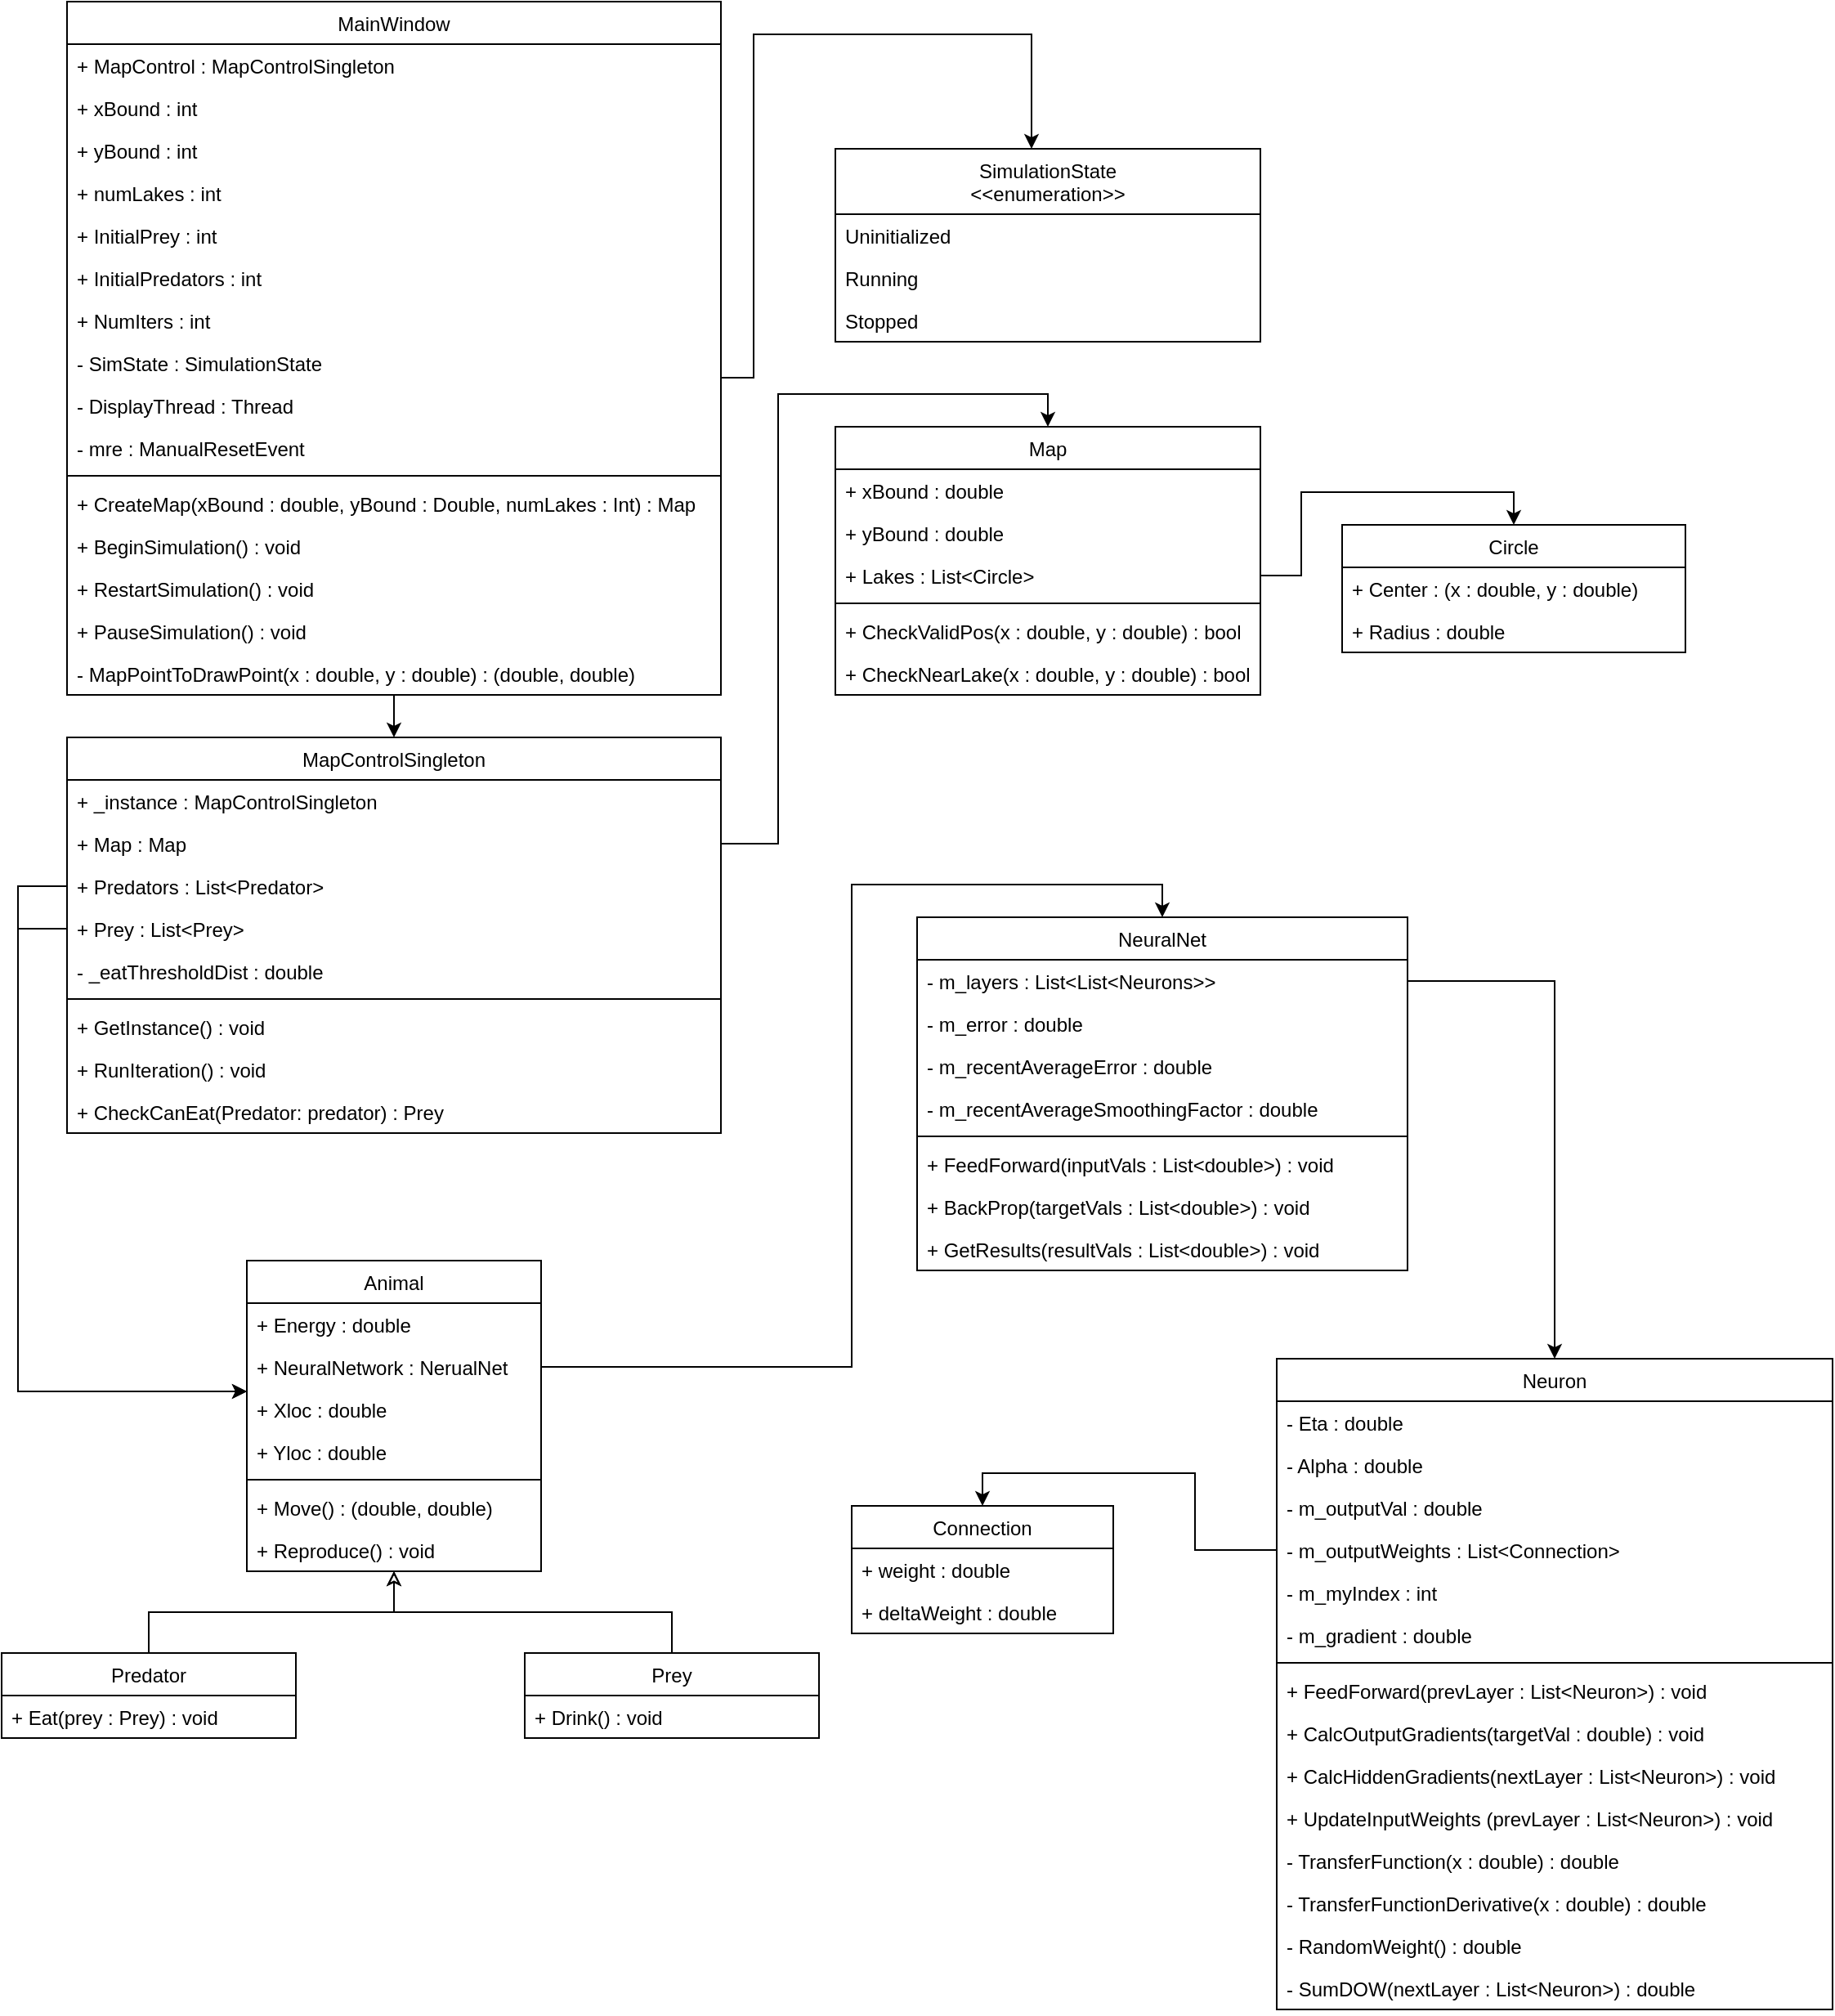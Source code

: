 <mxfile version="21.1.2" type="device">
  <diagram id="C5RBs43oDa-KdzZeNtuy" name="Page-1">
    <mxGraphModel dx="1514" dy="1464" grid="1" gridSize="10" guides="1" tooltips="1" connect="1" arrows="1" fold="1" page="0" pageScale="1" pageWidth="827" pageHeight="1169" math="0" shadow="0">
      <root>
        <mxCell id="WIyWlLk6GJQsqaUBKTNV-0" />
        <mxCell id="WIyWlLk6GJQsqaUBKTNV-1" parent="WIyWlLk6GJQsqaUBKTNV-0" />
        <mxCell id="zkfFHV4jXpPFQw0GAbJ--0" value="NeuralNet" style="swimlane;fontStyle=0;align=center;verticalAlign=top;childLayout=stackLayout;horizontal=1;startSize=26;horizontalStack=0;resizeParent=1;resizeLast=0;collapsible=1;marginBottom=0;rounded=0;shadow=0;strokeWidth=1;" parent="WIyWlLk6GJQsqaUBKTNV-1" vertex="1">
          <mxGeometry x="230" y="-150" width="300" height="216" as="geometry">
            <mxRectangle x="230" y="140" width="160" height="26" as="alternateBounds" />
          </mxGeometry>
        </mxCell>
        <mxCell id="zkfFHV4jXpPFQw0GAbJ--1" value="- m_layers : List&lt;List&lt;Neurons&gt;&gt;" style="text;align=left;verticalAlign=top;spacingLeft=4;spacingRight=4;overflow=hidden;rotatable=0;points=[[0,0.5],[1,0.5]];portConstraint=eastwest;" parent="zkfFHV4jXpPFQw0GAbJ--0" vertex="1">
          <mxGeometry y="26" width="300" height="26" as="geometry" />
        </mxCell>
        <mxCell id="zkfFHV4jXpPFQw0GAbJ--2" value="- m_error : double" style="text;align=left;verticalAlign=top;spacingLeft=4;spacingRight=4;overflow=hidden;rotatable=0;points=[[0,0.5],[1,0.5]];portConstraint=eastwest;rounded=0;shadow=0;html=0;" parent="zkfFHV4jXpPFQw0GAbJ--0" vertex="1">
          <mxGeometry y="52" width="300" height="26" as="geometry" />
        </mxCell>
        <mxCell id="zkfFHV4jXpPFQw0GAbJ--3" value="- m_recentAverageError : double" style="text;align=left;verticalAlign=top;spacingLeft=4;spacingRight=4;overflow=hidden;rotatable=0;points=[[0,0.5],[1,0.5]];portConstraint=eastwest;rounded=0;shadow=0;html=0;" parent="zkfFHV4jXpPFQw0GAbJ--0" vertex="1">
          <mxGeometry y="78" width="300" height="26" as="geometry" />
        </mxCell>
        <mxCell id="nO7ZJ4x5iDr7NH1Br83X-15" value="- m_recentAverageSmoothingFactor : double" style="text;align=left;verticalAlign=top;spacingLeft=4;spacingRight=4;overflow=hidden;rotatable=0;points=[[0,0.5],[1,0.5]];portConstraint=eastwest;rounded=0;shadow=0;html=0;" parent="zkfFHV4jXpPFQw0GAbJ--0" vertex="1">
          <mxGeometry y="104" width="300" height="26" as="geometry" />
        </mxCell>
        <mxCell id="zkfFHV4jXpPFQw0GAbJ--4" value="" style="line;html=1;strokeWidth=1;align=left;verticalAlign=middle;spacingTop=-1;spacingLeft=3;spacingRight=3;rotatable=0;labelPosition=right;points=[];portConstraint=eastwest;" parent="zkfFHV4jXpPFQw0GAbJ--0" vertex="1">
          <mxGeometry y="130" width="300" height="8" as="geometry" />
        </mxCell>
        <mxCell id="zkfFHV4jXpPFQw0GAbJ--5" value="+ FeedForward(inputVals : List&lt;double&gt;) : void" style="text;align=left;verticalAlign=top;spacingLeft=4;spacingRight=4;overflow=hidden;rotatable=0;points=[[0,0.5],[1,0.5]];portConstraint=eastwest;" parent="zkfFHV4jXpPFQw0GAbJ--0" vertex="1">
          <mxGeometry y="138" width="300" height="26" as="geometry" />
        </mxCell>
        <mxCell id="nO7ZJ4x5iDr7NH1Br83X-19" value="+ BackProp(targetVals : List&lt;double&gt;) : void" style="text;align=left;verticalAlign=top;spacingLeft=4;spacingRight=4;overflow=hidden;rotatable=0;points=[[0,0.5],[1,0.5]];portConstraint=eastwest;" parent="zkfFHV4jXpPFQw0GAbJ--0" vertex="1">
          <mxGeometry y="164" width="300" height="26" as="geometry" />
        </mxCell>
        <mxCell id="nO7ZJ4x5iDr7NH1Br83X-18" value="+ GetResults(resultVals : List&lt;double&gt;) : void" style="text;align=left;verticalAlign=top;spacingLeft=4;spacingRight=4;overflow=hidden;rotatable=0;points=[[0,0.5],[1,0.5]];portConstraint=eastwest;" parent="zkfFHV4jXpPFQw0GAbJ--0" vertex="1">
          <mxGeometry y="190" width="300" height="26" as="geometry" />
        </mxCell>
        <mxCell id="zkfFHV4jXpPFQw0GAbJ--17" value="Neuron" style="swimlane;fontStyle=0;align=center;verticalAlign=top;childLayout=stackLayout;horizontal=1;startSize=26;horizontalStack=0;resizeParent=1;resizeLast=0;collapsible=1;marginBottom=0;rounded=0;shadow=0;strokeWidth=1;" parent="WIyWlLk6GJQsqaUBKTNV-1" vertex="1">
          <mxGeometry x="450" y="120" width="340" height="398" as="geometry">
            <mxRectangle x="550" y="140" width="160" height="26" as="alternateBounds" />
          </mxGeometry>
        </mxCell>
        <mxCell id="zkfFHV4jXpPFQw0GAbJ--18" value="- Eta : double" style="text;align=left;verticalAlign=top;spacingLeft=4;spacingRight=4;overflow=hidden;rotatable=0;points=[[0,0.5],[1,0.5]];portConstraint=eastwest;" parent="zkfFHV4jXpPFQw0GAbJ--17" vertex="1">
          <mxGeometry y="26" width="340" height="26" as="geometry" />
        </mxCell>
        <mxCell id="zkfFHV4jXpPFQw0GAbJ--19" value="- Alpha : double" style="text;align=left;verticalAlign=top;spacingLeft=4;spacingRight=4;overflow=hidden;rotatable=0;points=[[0,0.5],[1,0.5]];portConstraint=eastwest;rounded=0;shadow=0;html=0;" parent="zkfFHV4jXpPFQw0GAbJ--17" vertex="1">
          <mxGeometry y="52" width="340" height="26" as="geometry" />
        </mxCell>
        <mxCell id="zkfFHV4jXpPFQw0GAbJ--20" value="- m_outputVal : double" style="text;align=left;verticalAlign=top;spacingLeft=4;spacingRight=4;overflow=hidden;rotatable=0;points=[[0,0.5],[1,0.5]];portConstraint=eastwest;rounded=0;shadow=0;html=0;" parent="zkfFHV4jXpPFQw0GAbJ--17" vertex="1">
          <mxGeometry y="78" width="340" height="26" as="geometry" />
        </mxCell>
        <mxCell id="zkfFHV4jXpPFQw0GAbJ--21" value="- m_outputWeights : List&lt;Connection&gt;" style="text;align=left;verticalAlign=top;spacingLeft=4;spacingRight=4;overflow=hidden;rotatable=0;points=[[0,0.5],[1,0.5]];portConstraint=eastwest;rounded=0;shadow=0;html=0;" parent="zkfFHV4jXpPFQw0GAbJ--17" vertex="1">
          <mxGeometry y="104" width="340" height="26" as="geometry" />
        </mxCell>
        <mxCell id="zkfFHV4jXpPFQw0GAbJ--22" value="- m_myIndex : int" style="text;align=left;verticalAlign=top;spacingLeft=4;spacingRight=4;overflow=hidden;rotatable=0;points=[[0,0.5],[1,0.5]];portConstraint=eastwest;rounded=0;shadow=0;html=0;" parent="zkfFHV4jXpPFQw0GAbJ--17" vertex="1">
          <mxGeometry y="130" width="340" height="26" as="geometry" />
        </mxCell>
        <mxCell id="nO7ZJ4x5iDr7NH1Br83X-7" value="- m_gradient : double" style="text;align=left;verticalAlign=top;spacingLeft=4;spacingRight=4;overflow=hidden;rotatable=0;points=[[0,0.5],[1,0.5]];portConstraint=eastwest;rounded=0;shadow=0;html=0;" parent="zkfFHV4jXpPFQw0GAbJ--17" vertex="1">
          <mxGeometry y="156" width="340" height="26" as="geometry" />
        </mxCell>
        <mxCell id="zkfFHV4jXpPFQw0GAbJ--23" value="" style="line;html=1;strokeWidth=1;align=left;verticalAlign=middle;spacingTop=-1;spacingLeft=3;spacingRight=3;rotatable=0;labelPosition=right;points=[];portConstraint=eastwest;" parent="zkfFHV4jXpPFQw0GAbJ--17" vertex="1">
          <mxGeometry y="182" width="340" height="8" as="geometry" />
        </mxCell>
        <mxCell id="zkfFHV4jXpPFQw0GAbJ--24" value="+ FeedForward(prevLayer : List&lt;Neuron&gt;) : void" style="text;align=left;verticalAlign=top;spacingLeft=4;spacingRight=4;overflow=hidden;rotatable=0;points=[[0,0.5],[1,0.5]];portConstraint=eastwest;" parent="zkfFHV4jXpPFQw0GAbJ--17" vertex="1">
          <mxGeometry y="190" width="340" height="26" as="geometry" />
        </mxCell>
        <mxCell id="zkfFHV4jXpPFQw0GAbJ--25" value="+ CalcOutputGradients(targetVal : double) : void" style="text;align=left;verticalAlign=top;spacingLeft=4;spacingRight=4;overflow=hidden;rotatable=0;points=[[0,0.5],[1,0.5]];portConstraint=eastwest;" parent="zkfFHV4jXpPFQw0GAbJ--17" vertex="1">
          <mxGeometry y="216" width="340" height="26" as="geometry" />
        </mxCell>
        <mxCell id="nO7ZJ4x5iDr7NH1Br83X-11" value="+ CalcHiddenGradients(nextLayer : List&lt;Neuron&gt;) : void" style="text;align=left;verticalAlign=top;spacingLeft=4;spacingRight=4;overflow=hidden;rotatable=0;points=[[0,0.5],[1,0.5]];portConstraint=eastwest;" parent="zkfFHV4jXpPFQw0GAbJ--17" vertex="1">
          <mxGeometry y="242" width="340" height="26" as="geometry" />
        </mxCell>
        <mxCell id="nO7ZJ4x5iDr7NH1Br83X-10" value="+ UpdateInputWeights (prevLayer : List&lt;Neuron&gt;) : void" style="text;align=left;verticalAlign=top;spacingLeft=4;spacingRight=4;overflow=hidden;rotatable=0;points=[[0,0.5],[1,0.5]];portConstraint=eastwest;" parent="zkfFHV4jXpPFQw0GAbJ--17" vertex="1">
          <mxGeometry y="268" width="340" height="26" as="geometry" />
        </mxCell>
        <mxCell id="nO7ZJ4x5iDr7NH1Br83X-9" value="- TransferFunction(x : double) : double" style="text;align=left;verticalAlign=top;spacingLeft=4;spacingRight=4;overflow=hidden;rotatable=0;points=[[0,0.5],[1,0.5]];portConstraint=eastwest;" parent="zkfFHV4jXpPFQw0GAbJ--17" vertex="1">
          <mxGeometry y="294" width="340" height="26" as="geometry" />
        </mxCell>
        <mxCell id="nO7ZJ4x5iDr7NH1Br83X-8" value="- TransferFunctionDerivative(x : double) : double" style="text;align=left;verticalAlign=top;spacingLeft=4;spacingRight=4;overflow=hidden;rotatable=0;points=[[0,0.5],[1,0.5]];portConstraint=eastwest;" parent="zkfFHV4jXpPFQw0GAbJ--17" vertex="1">
          <mxGeometry y="320" width="340" height="26" as="geometry" />
        </mxCell>
        <mxCell id="nO7ZJ4x5iDr7NH1Br83X-13" value="- RandomWeight() : double" style="text;align=left;verticalAlign=top;spacingLeft=4;spacingRight=4;overflow=hidden;rotatable=0;points=[[0,0.5],[1,0.5]];portConstraint=eastwest;" parent="zkfFHV4jXpPFQw0GAbJ--17" vertex="1">
          <mxGeometry y="346" width="340" height="26" as="geometry" />
        </mxCell>
        <mxCell id="nO7ZJ4x5iDr7NH1Br83X-12" value="- SumDOW(nextLayer : List&lt;Neuron&gt;) : double" style="text;align=left;verticalAlign=top;spacingLeft=4;spacingRight=4;overflow=hidden;rotatable=0;points=[[0,0.5],[1,0.5]];portConstraint=eastwest;" parent="zkfFHV4jXpPFQw0GAbJ--17" vertex="1">
          <mxGeometry y="372" width="340" height="26" as="geometry" />
        </mxCell>
        <mxCell id="nO7ZJ4x5iDr7NH1Br83X-0" value="Connection" style="swimlane;fontStyle=0;align=center;verticalAlign=top;childLayout=stackLayout;horizontal=1;startSize=26;horizontalStack=0;resizeParent=1;resizeLast=0;collapsible=1;marginBottom=0;rounded=0;shadow=0;strokeWidth=1;" parent="WIyWlLk6GJQsqaUBKTNV-1" vertex="1">
          <mxGeometry x="190" y="210" width="160" height="78" as="geometry">
            <mxRectangle x="230" y="140" width="160" height="26" as="alternateBounds" />
          </mxGeometry>
        </mxCell>
        <mxCell id="nO7ZJ4x5iDr7NH1Br83X-1" value="+ weight : double" style="text;align=left;verticalAlign=top;spacingLeft=4;spacingRight=4;overflow=hidden;rotatable=0;points=[[0,0.5],[1,0.5]];portConstraint=eastwest;" parent="nO7ZJ4x5iDr7NH1Br83X-0" vertex="1">
          <mxGeometry y="26" width="160" height="26" as="geometry" />
        </mxCell>
        <mxCell id="nO7ZJ4x5iDr7NH1Br83X-2" value="+ deltaWeight : double" style="text;align=left;verticalAlign=top;spacingLeft=4;spacingRight=4;overflow=hidden;rotatable=0;points=[[0,0.5],[1,0.5]];portConstraint=eastwest;rounded=0;shadow=0;html=0;" parent="nO7ZJ4x5iDr7NH1Br83X-0" vertex="1">
          <mxGeometry y="52" width="160" height="26" as="geometry" />
        </mxCell>
        <mxCell id="nO7ZJ4x5iDr7NH1Br83X-6" style="edgeStyle=orthogonalEdgeStyle;rounded=0;orthogonalLoop=1;jettySize=auto;html=1;entryX=0.5;entryY=0;entryDx=0;entryDy=0;" parent="WIyWlLk6GJQsqaUBKTNV-1" source="zkfFHV4jXpPFQw0GAbJ--21" target="nO7ZJ4x5iDr7NH1Br83X-0" edge="1">
          <mxGeometry relative="1" as="geometry" />
        </mxCell>
        <mxCell id="nO7ZJ4x5iDr7NH1Br83X-20" style="edgeStyle=orthogonalEdgeStyle;rounded=0;orthogonalLoop=1;jettySize=auto;html=1;entryX=0.5;entryY=0;entryDx=0;entryDy=0;" parent="WIyWlLk6GJQsqaUBKTNV-1" source="zkfFHV4jXpPFQw0GAbJ--1" target="zkfFHV4jXpPFQw0GAbJ--17" edge="1">
          <mxGeometry relative="1" as="geometry" />
        </mxCell>
        <mxCell id="nO7ZJ4x5iDr7NH1Br83X-21" value="Animal" style="swimlane;fontStyle=0;align=center;verticalAlign=top;childLayout=stackLayout;horizontal=1;startSize=26;horizontalStack=0;resizeParent=1;resizeLast=0;collapsible=1;marginBottom=0;rounded=0;shadow=0;strokeWidth=1;" parent="WIyWlLk6GJQsqaUBKTNV-1" vertex="1">
          <mxGeometry x="-180" y="60" width="180" height="190" as="geometry">
            <mxRectangle x="230" y="140" width="160" height="26" as="alternateBounds" />
          </mxGeometry>
        </mxCell>
        <mxCell id="nO7ZJ4x5iDr7NH1Br83X-22" value="+ Energy : double" style="text;align=left;verticalAlign=top;spacingLeft=4;spacingRight=4;overflow=hidden;rotatable=0;points=[[0,0.5],[1,0.5]];portConstraint=eastwest;" parent="nO7ZJ4x5iDr7NH1Br83X-21" vertex="1">
          <mxGeometry y="26" width="180" height="26" as="geometry" />
        </mxCell>
        <mxCell id="nO7ZJ4x5iDr7NH1Br83X-23" value="+ NeuralNetwork : NerualNet" style="text;align=left;verticalAlign=top;spacingLeft=4;spacingRight=4;overflow=hidden;rotatable=0;points=[[0,0.5],[1,0.5]];portConstraint=eastwest;rounded=0;shadow=0;html=0;" parent="nO7ZJ4x5iDr7NH1Br83X-21" vertex="1">
          <mxGeometry y="52" width="180" height="26" as="geometry" />
        </mxCell>
        <mxCell id="nO7ZJ4x5iDr7NH1Br83X-50" value="+ Xloc : double" style="text;align=left;verticalAlign=top;spacingLeft=4;spacingRight=4;overflow=hidden;rotatable=0;points=[[0,0.5],[1,0.5]];portConstraint=eastwest;rounded=0;shadow=0;html=0;" parent="nO7ZJ4x5iDr7NH1Br83X-21" vertex="1">
          <mxGeometry y="78" width="180" height="26" as="geometry" />
        </mxCell>
        <mxCell id="nO7ZJ4x5iDr7NH1Br83X-51" value="+ Yloc : double" style="text;align=left;verticalAlign=top;spacingLeft=4;spacingRight=4;overflow=hidden;rotatable=0;points=[[0,0.5],[1,0.5]];portConstraint=eastwest;rounded=0;shadow=0;html=0;" parent="nO7ZJ4x5iDr7NH1Br83X-21" vertex="1">
          <mxGeometry y="104" width="180" height="26" as="geometry" />
        </mxCell>
        <mxCell id="nO7ZJ4x5iDr7NH1Br83X-27" value="" style="line;html=1;strokeWidth=1;align=left;verticalAlign=middle;spacingTop=-1;spacingLeft=3;spacingRight=3;rotatable=0;labelPosition=right;points=[];portConstraint=eastwest;" parent="nO7ZJ4x5iDr7NH1Br83X-21" vertex="1">
          <mxGeometry y="130" width="180" height="8" as="geometry" />
        </mxCell>
        <mxCell id="nO7ZJ4x5iDr7NH1Br83X-26" value="+ Move() : (double, double)" style="text;align=left;verticalAlign=top;spacingLeft=4;spacingRight=4;overflow=hidden;rotatable=0;points=[[0,0.5],[1,0.5]];portConstraint=eastwest;rounded=0;shadow=0;html=0;" parent="nO7ZJ4x5iDr7NH1Br83X-21" vertex="1">
          <mxGeometry y="138" width="180" height="26" as="geometry" />
        </mxCell>
        <mxCell id="nO7ZJ4x5iDr7NH1Br83X-28" value="+ Reproduce() : void" style="text;align=left;verticalAlign=top;spacingLeft=4;spacingRight=4;overflow=hidden;rotatable=0;points=[[0,0.5],[1,0.5]];portConstraint=eastwest;rounded=0;shadow=0;html=0;" parent="nO7ZJ4x5iDr7NH1Br83X-21" vertex="1">
          <mxGeometry y="164" width="180" height="26" as="geometry" />
        </mxCell>
        <mxCell id="nO7ZJ4x5iDr7NH1Br83X-25" style="edgeStyle=orthogonalEdgeStyle;rounded=0;orthogonalLoop=1;jettySize=auto;html=1;entryX=0.5;entryY=0;entryDx=0;entryDy=0;" parent="WIyWlLk6GJQsqaUBKTNV-1" source="nO7ZJ4x5iDr7NH1Br83X-23" target="zkfFHV4jXpPFQw0GAbJ--0" edge="1">
          <mxGeometry relative="1" as="geometry">
            <Array as="points">
              <mxPoint x="190" y="125" />
              <mxPoint x="190" y="-170" />
              <mxPoint x="380" y="-170" />
            </Array>
          </mxGeometry>
        </mxCell>
        <mxCell id="nO7ZJ4x5iDr7NH1Br83X-41" style="edgeStyle=orthogonalEdgeStyle;rounded=0;orthogonalLoop=1;jettySize=auto;html=1;endArrow=classic;endFill=0;" parent="WIyWlLk6GJQsqaUBKTNV-1" source="nO7ZJ4x5iDr7NH1Br83X-29" target="nO7ZJ4x5iDr7NH1Br83X-21" edge="1">
          <mxGeometry relative="1" as="geometry" />
        </mxCell>
        <mxCell id="nO7ZJ4x5iDr7NH1Br83X-29" value="Predator" style="swimlane;fontStyle=0;align=center;verticalAlign=top;childLayout=stackLayout;horizontal=1;startSize=26;horizontalStack=0;resizeParent=1;resizeLast=0;collapsible=1;marginBottom=0;rounded=0;shadow=0;strokeWidth=1;" parent="WIyWlLk6GJQsqaUBKTNV-1" vertex="1">
          <mxGeometry x="-330" y="300" width="180" height="52" as="geometry">
            <mxRectangle x="230" y="140" width="160" height="26" as="alternateBounds" />
          </mxGeometry>
        </mxCell>
        <mxCell id="nO7ZJ4x5iDr7NH1Br83X-33" value="+ Eat(prey : Prey) : void" style="text;align=left;verticalAlign=top;spacingLeft=4;spacingRight=4;overflow=hidden;rotatable=0;points=[[0,0.5],[1,0.5]];portConstraint=eastwest;rounded=0;shadow=0;html=0;" parent="nO7ZJ4x5iDr7NH1Br83X-29" vertex="1">
          <mxGeometry y="26" width="180" height="26" as="geometry" />
        </mxCell>
        <mxCell id="nO7ZJ4x5iDr7NH1Br83X-42" style="edgeStyle=orthogonalEdgeStyle;rounded=0;orthogonalLoop=1;jettySize=auto;html=1;endArrow=classic;endFill=0;" parent="WIyWlLk6GJQsqaUBKTNV-1" source="nO7ZJ4x5iDr7NH1Br83X-35" target="nO7ZJ4x5iDr7NH1Br83X-21" edge="1">
          <mxGeometry relative="1" as="geometry" />
        </mxCell>
        <mxCell id="nO7ZJ4x5iDr7NH1Br83X-35" value="Prey" style="swimlane;fontStyle=0;align=center;verticalAlign=top;childLayout=stackLayout;horizontal=1;startSize=26;horizontalStack=0;resizeParent=1;resizeLast=0;collapsible=1;marginBottom=0;rounded=0;shadow=0;strokeWidth=1;" parent="WIyWlLk6GJQsqaUBKTNV-1" vertex="1">
          <mxGeometry x="-10" y="300" width="180" height="52" as="geometry">
            <mxRectangle x="230" y="140" width="160" height="26" as="alternateBounds" />
          </mxGeometry>
        </mxCell>
        <mxCell id="nO7ZJ4x5iDr7NH1Br83X-40" value="+ Drink() : void" style="text;align=left;verticalAlign=top;spacingLeft=4;spacingRight=4;overflow=hidden;rotatable=0;points=[[0,0.5],[1,0.5]];portConstraint=eastwest;rounded=0;shadow=0;html=0;" parent="nO7ZJ4x5iDr7NH1Br83X-35" vertex="1">
          <mxGeometry y="26" width="180" height="26" as="geometry" />
        </mxCell>
        <mxCell id="nO7ZJ4x5iDr7NH1Br83X-44" value="MapControlSingleton" style="swimlane;fontStyle=0;align=center;verticalAlign=top;childLayout=stackLayout;horizontal=1;startSize=26;horizontalStack=0;resizeParent=1;resizeLast=0;collapsible=1;marginBottom=0;rounded=0;shadow=0;strokeWidth=1;" parent="WIyWlLk6GJQsqaUBKTNV-1" vertex="1">
          <mxGeometry x="-290" y="-260" width="400" height="242" as="geometry">
            <mxRectangle x="230" y="140" width="160" height="26" as="alternateBounds" />
          </mxGeometry>
        </mxCell>
        <mxCell id="AgqpvDuO_LdRkOJ1q3NE-1" value="+ _instance : MapControlSingleton" style="text;align=left;verticalAlign=top;spacingLeft=4;spacingRight=4;overflow=hidden;rotatable=0;points=[[0,0.5],[1,0.5]];portConstraint=eastwest;" parent="nO7ZJ4x5iDr7NH1Br83X-44" vertex="1">
          <mxGeometry y="26" width="400" height="26" as="geometry" />
        </mxCell>
        <mxCell id="nO7ZJ4x5iDr7NH1Br83X-45" value="+ Map : Map" style="text;align=left;verticalAlign=top;spacingLeft=4;spacingRight=4;overflow=hidden;rotatable=0;points=[[0,0.5],[1,0.5]];portConstraint=eastwest;" parent="nO7ZJ4x5iDr7NH1Br83X-44" vertex="1">
          <mxGeometry y="52" width="400" height="26" as="geometry" />
        </mxCell>
        <mxCell id="nO7ZJ4x5iDr7NH1Br83X-46" value="+ Predators : List&lt;Predator&gt;" style="text;align=left;verticalAlign=top;spacingLeft=4;spacingRight=4;overflow=hidden;rotatable=0;points=[[0,0.5],[1,0.5]];portConstraint=eastwest;rounded=0;shadow=0;html=0;" parent="nO7ZJ4x5iDr7NH1Br83X-44" vertex="1">
          <mxGeometry y="78" width="400" height="26" as="geometry" />
        </mxCell>
        <mxCell id="nO7ZJ4x5iDr7NH1Br83X-67" value="+ Prey : List&lt;Prey&gt;" style="text;align=left;verticalAlign=top;spacingLeft=4;spacingRight=4;overflow=hidden;rotatable=0;points=[[0,0.5],[1,0.5]];portConstraint=eastwest;rounded=0;shadow=0;html=0;" parent="nO7ZJ4x5iDr7NH1Br83X-44" vertex="1">
          <mxGeometry y="104" width="400" height="26" as="geometry" />
        </mxCell>
        <mxCell id="AgqpvDuO_LdRkOJ1q3NE-5" value="- _eatThresholdDist : double" style="text;align=left;verticalAlign=top;spacingLeft=4;spacingRight=4;overflow=hidden;rotatable=0;points=[[0,0.5],[1,0.5]];portConstraint=eastwest;rounded=0;shadow=0;html=0;" parent="nO7ZJ4x5iDr7NH1Br83X-44" vertex="1">
          <mxGeometry y="130" width="400" height="26" as="geometry" />
        </mxCell>
        <mxCell id="nO7ZJ4x5iDr7NH1Br83X-47" value="" style="line;html=1;strokeWidth=1;align=left;verticalAlign=middle;spacingTop=-1;spacingLeft=3;spacingRight=3;rotatable=0;labelPosition=right;points=[];portConstraint=eastwest;" parent="nO7ZJ4x5iDr7NH1Br83X-44" vertex="1">
          <mxGeometry y="156" width="400" height="8" as="geometry" />
        </mxCell>
        <mxCell id="AgqpvDuO_LdRkOJ1q3NE-2" value="+ GetInstance() : void" style="text;align=left;verticalAlign=top;spacingLeft=4;spacingRight=4;overflow=hidden;rotatable=0;points=[[0,0.5],[1,0.5]];portConstraint=eastwest;rounded=0;shadow=0;html=0;" parent="nO7ZJ4x5iDr7NH1Br83X-44" vertex="1">
          <mxGeometry y="164" width="400" height="26" as="geometry" />
        </mxCell>
        <mxCell id="nO7ZJ4x5iDr7NH1Br83X-48" value="+ RunIteration() : void" style="text;align=left;verticalAlign=top;spacingLeft=4;spacingRight=4;overflow=hidden;rotatable=0;points=[[0,0.5],[1,0.5]];portConstraint=eastwest;rounded=0;shadow=0;html=0;" parent="nO7ZJ4x5iDr7NH1Br83X-44" vertex="1">
          <mxGeometry y="190" width="400" height="26" as="geometry" />
        </mxCell>
        <mxCell id="AgqpvDuO_LdRkOJ1q3NE-0" value="+ CheckCanEat(Predator: predator) : Prey" style="text;align=left;verticalAlign=top;spacingLeft=4;spacingRight=4;overflow=hidden;rotatable=0;points=[[0,0.5],[1,0.5]];portConstraint=eastwest;rounded=0;shadow=0;html=0;" parent="nO7ZJ4x5iDr7NH1Br83X-44" vertex="1">
          <mxGeometry y="216" width="400" height="26" as="geometry" />
        </mxCell>
        <mxCell id="nO7ZJ4x5iDr7NH1Br83X-52" value="Map" style="swimlane;fontStyle=0;align=center;verticalAlign=top;childLayout=stackLayout;horizontal=1;startSize=26;horizontalStack=0;resizeParent=1;resizeLast=0;collapsible=1;marginBottom=0;rounded=0;shadow=0;strokeWidth=1;" parent="WIyWlLk6GJQsqaUBKTNV-1" vertex="1">
          <mxGeometry x="180" y="-450" width="260" height="164" as="geometry">
            <mxRectangle x="230" y="140" width="160" height="26" as="alternateBounds" />
          </mxGeometry>
        </mxCell>
        <mxCell id="nO7ZJ4x5iDr7NH1Br83X-78" value="+ xBound : double" style="text;align=left;verticalAlign=top;spacingLeft=4;spacingRight=4;overflow=hidden;rotatable=0;points=[[0,0.5],[1,0.5]];portConstraint=eastwest;" parent="nO7ZJ4x5iDr7NH1Br83X-52" vertex="1">
          <mxGeometry y="26" width="260" height="26" as="geometry" />
        </mxCell>
        <mxCell id="nO7ZJ4x5iDr7NH1Br83X-79" value="+ yBound : double" style="text;align=left;verticalAlign=top;spacingLeft=4;spacingRight=4;overflow=hidden;rotatable=0;points=[[0,0.5],[1,0.5]];portConstraint=eastwest;" parent="nO7ZJ4x5iDr7NH1Br83X-52" vertex="1">
          <mxGeometry y="52" width="260" height="26" as="geometry" />
        </mxCell>
        <mxCell id="nO7ZJ4x5iDr7NH1Br83X-53" value="+ Lakes : List&lt;Circle&gt;" style="text;align=left;verticalAlign=top;spacingLeft=4;spacingRight=4;overflow=hidden;rotatable=0;points=[[0,0.5],[1,0.5]];portConstraint=eastwest;" parent="nO7ZJ4x5iDr7NH1Br83X-52" vertex="1">
          <mxGeometry y="78" width="260" height="26" as="geometry" />
        </mxCell>
        <mxCell id="nO7ZJ4x5iDr7NH1Br83X-55" value="" style="line;html=1;strokeWidth=1;align=left;verticalAlign=middle;spacingTop=-1;spacingLeft=3;spacingRight=3;rotatable=0;labelPosition=right;points=[];portConstraint=eastwest;" parent="nO7ZJ4x5iDr7NH1Br83X-52" vertex="1">
          <mxGeometry y="104" width="260" height="8" as="geometry" />
        </mxCell>
        <mxCell id="nO7ZJ4x5iDr7NH1Br83X-56" value="+ CheckValidPos(x : double, y : double) : bool" style="text;align=left;verticalAlign=top;spacingLeft=4;spacingRight=4;overflow=hidden;rotatable=0;points=[[0,0.5],[1,0.5]];portConstraint=eastwest;rounded=0;shadow=0;html=0;" parent="nO7ZJ4x5iDr7NH1Br83X-52" vertex="1">
          <mxGeometry y="112" width="260" height="26" as="geometry" />
        </mxCell>
        <mxCell id="nO7ZJ4x5iDr7NH1Br83X-57" value="+ CheckNearLake(x : double, y : double) : bool" style="text;align=left;verticalAlign=top;spacingLeft=4;spacingRight=4;overflow=hidden;rotatable=0;points=[[0,0.5],[1,0.5]];portConstraint=eastwest;rounded=0;shadow=0;html=0;" parent="nO7ZJ4x5iDr7NH1Br83X-52" vertex="1">
          <mxGeometry y="138" width="260" height="26" as="geometry" />
        </mxCell>
        <mxCell id="nO7ZJ4x5iDr7NH1Br83X-58" value="Circle" style="swimlane;fontStyle=0;align=center;verticalAlign=top;childLayout=stackLayout;horizontal=1;startSize=26;horizontalStack=0;resizeParent=1;resizeLast=0;collapsible=1;marginBottom=0;rounded=0;shadow=0;strokeWidth=1;" parent="WIyWlLk6GJQsqaUBKTNV-1" vertex="1">
          <mxGeometry x="490" y="-390" width="210" height="78" as="geometry">
            <mxRectangle x="230" y="140" width="160" height="26" as="alternateBounds" />
          </mxGeometry>
        </mxCell>
        <mxCell id="nO7ZJ4x5iDr7NH1Br83X-59" value="+ Center : (x : double, y : double)" style="text;align=left;verticalAlign=top;spacingLeft=4;spacingRight=4;overflow=hidden;rotatable=0;points=[[0,0.5],[1,0.5]];portConstraint=eastwest;" parent="nO7ZJ4x5iDr7NH1Br83X-58" vertex="1">
          <mxGeometry y="26" width="210" height="26" as="geometry" />
        </mxCell>
        <mxCell id="nO7ZJ4x5iDr7NH1Br83X-60" value="+ Radius : double" style="text;align=left;verticalAlign=top;spacingLeft=4;spacingRight=4;overflow=hidden;rotatable=0;points=[[0,0.5],[1,0.5]];portConstraint=eastwest;rounded=0;shadow=0;html=0;" parent="nO7ZJ4x5iDr7NH1Br83X-58" vertex="1">
          <mxGeometry y="52" width="210" height="26" as="geometry" />
        </mxCell>
        <mxCell id="nO7ZJ4x5iDr7NH1Br83X-64" style="edgeStyle=orthogonalEdgeStyle;rounded=0;orthogonalLoop=1;jettySize=auto;html=1;entryX=0.5;entryY=0;entryDx=0;entryDy=0;" parent="WIyWlLk6GJQsqaUBKTNV-1" source="nO7ZJ4x5iDr7NH1Br83X-53" target="nO7ZJ4x5iDr7NH1Br83X-58" edge="1">
          <mxGeometry relative="1" as="geometry" />
        </mxCell>
        <mxCell id="nO7ZJ4x5iDr7NH1Br83X-66" style="edgeStyle=orthogonalEdgeStyle;rounded=0;orthogonalLoop=1;jettySize=auto;html=1;entryX=0.5;entryY=0;entryDx=0;entryDy=0;" parent="WIyWlLk6GJQsqaUBKTNV-1" source="nO7ZJ4x5iDr7NH1Br83X-45" target="nO7ZJ4x5iDr7NH1Br83X-52" edge="1">
          <mxGeometry relative="1" as="geometry" />
        </mxCell>
        <mxCell id="nO7ZJ4x5iDr7NH1Br83X-85" style="edgeStyle=orthogonalEdgeStyle;rounded=0;orthogonalLoop=1;jettySize=auto;html=1;entryX=0.5;entryY=0;entryDx=0;entryDy=0;" parent="WIyWlLk6GJQsqaUBKTNV-1" source="nO7ZJ4x5iDr7NH1Br83X-68" target="nO7ZJ4x5iDr7NH1Br83X-44" edge="1">
          <mxGeometry relative="1" as="geometry" />
        </mxCell>
        <mxCell id="nO7ZJ4x5iDr7NH1Br83X-68" value="MainWindow" style="swimlane;fontStyle=0;align=center;verticalAlign=top;childLayout=stackLayout;horizontal=1;startSize=26;horizontalStack=0;resizeParent=1;resizeLast=0;collapsible=1;marginBottom=0;rounded=0;shadow=0;strokeWidth=1;" parent="WIyWlLk6GJQsqaUBKTNV-1" vertex="1">
          <mxGeometry x="-290" y="-710" width="400" height="424" as="geometry">
            <mxRectangle x="230" y="140" width="160" height="26" as="alternateBounds" />
          </mxGeometry>
        </mxCell>
        <mxCell id="nO7ZJ4x5iDr7NH1Br83X-69" value="+ MapControl : MapControlSingleton" style="text;align=left;verticalAlign=top;spacingLeft=4;spacingRight=4;overflow=hidden;rotatable=0;points=[[0,0.5],[1,0.5]];portConstraint=eastwest;" parent="nO7ZJ4x5iDr7NH1Br83X-68" vertex="1">
          <mxGeometry y="26" width="400" height="26" as="geometry" />
        </mxCell>
        <mxCell id="nO7ZJ4x5iDr7NH1Br83X-70" value="+ xBound : int" style="text;align=left;verticalAlign=top;spacingLeft=4;spacingRight=4;overflow=hidden;rotatable=0;points=[[0,0.5],[1,0.5]];portConstraint=eastwest;rounded=0;shadow=0;html=0;" parent="nO7ZJ4x5iDr7NH1Br83X-68" vertex="1">
          <mxGeometry y="52" width="400" height="26" as="geometry" />
        </mxCell>
        <mxCell id="nO7ZJ4x5iDr7NH1Br83X-71" value="+ yBound : int" style="text;align=left;verticalAlign=top;spacingLeft=4;spacingRight=4;overflow=hidden;rotatable=0;points=[[0,0.5],[1,0.5]];portConstraint=eastwest;rounded=0;shadow=0;html=0;" parent="nO7ZJ4x5iDr7NH1Br83X-68" vertex="1">
          <mxGeometry y="78" width="400" height="26" as="geometry" />
        </mxCell>
        <mxCell id="COUKo3SFhXMP9OIO-pKD-0" value="+ numLakes : int" style="text;align=left;verticalAlign=top;spacingLeft=4;spacingRight=4;overflow=hidden;rotatable=0;points=[[0,0.5],[1,0.5]];portConstraint=eastwest;rounded=0;shadow=0;html=0;" parent="nO7ZJ4x5iDr7NH1Br83X-68" vertex="1">
          <mxGeometry y="104" width="400" height="26" as="geometry" />
        </mxCell>
        <mxCell id="nO7ZJ4x5iDr7NH1Br83X-72" value="+ InitialPrey : int" style="text;align=left;verticalAlign=top;spacingLeft=4;spacingRight=4;overflow=hidden;rotatable=0;points=[[0,0.5],[1,0.5]];portConstraint=eastwest;rounded=0;shadow=0;html=0;" parent="nO7ZJ4x5iDr7NH1Br83X-68" vertex="1">
          <mxGeometry y="130" width="400" height="26" as="geometry" />
        </mxCell>
        <mxCell id="nO7ZJ4x5iDr7NH1Br83X-80" value="+ InitialPredators : int" style="text;align=left;verticalAlign=top;spacingLeft=4;spacingRight=4;overflow=hidden;rotatable=0;points=[[0,0.5],[1,0.5]];portConstraint=eastwest;rounded=0;shadow=0;html=0;" parent="nO7ZJ4x5iDr7NH1Br83X-68" vertex="1">
          <mxGeometry y="156" width="400" height="26" as="geometry" />
        </mxCell>
        <mxCell id="nO7ZJ4x5iDr7NH1Br83X-81" value="+ NumIters : int" style="text;align=left;verticalAlign=top;spacingLeft=4;spacingRight=4;overflow=hidden;rotatable=0;points=[[0,0.5],[1,0.5]];portConstraint=eastwest;rounded=0;shadow=0;html=0;" parent="nO7ZJ4x5iDr7NH1Br83X-68" vertex="1">
          <mxGeometry y="182" width="400" height="26" as="geometry" />
        </mxCell>
        <mxCell id="z4wzfc7LiboPEF7UclXA-1" value="- SimState : SimulationState " style="text;align=left;verticalAlign=top;spacingLeft=4;spacingRight=4;overflow=hidden;rotatable=0;points=[[0,0.5],[1,0.5]];portConstraint=eastwest;rounded=0;shadow=0;html=0;" vertex="1" parent="nO7ZJ4x5iDr7NH1Br83X-68">
          <mxGeometry y="208" width="400" height="26" as="geometry" />
        </mxCell>
        <mxCell id="z4wzfc7LiboPEF7UclXA-13" value="- DisplayThread : Thread" style="text;align=left;verticalAlign=top;spacingLeft=4;spacingRight=4;overflow=hidden;rotatable=0;points=[[0,0.5],[1,0.5]];portConstraint=eastwest;rounded=0;shadow=0;html=0;" vertex="1" parent="nO7ZJ4x5iDr7NH1Br83X-68">
          <mxGeometry y="234" width="400" height="26" as="geometry" />
        </mxCell>
        <mxCell id="z4wzfc7LiboPEF7UclXA-14" value="- mre : ManualResetEvent" style="text;align=left;verticalAlign=top;spacingLeft=4;spacingRight=4;overflow=hidden;rotatable=0;points=[[0,0.5],[1,0.5]];portConstraint=eastwest;rounded=0;shadow=0;html=0;" vertex="1" parent="nO7ZJ4x5iDr7NH1Br83X-68">
          <mxGeometry y="260" width="400" height="26" as="geometry" />
        </mxCell>
        <mxCell id="nO7ZJ4x5iDr7NH1Br83X-73" value="" style="line;html=1;strokeWidth=1;align=left;verticalAlign=middle;spacingTop=-1;spacingLeft=3;spacingRight=3;rotatable=0;labelPosition=right;points=[];portConstraint=eastwest;" parent="nO7ZJ4x5iDr7NH1Br83X-68" vertex="1">
          <mxGeometry y="286" width="400" height="8" as="geometry" />
        </mxCell>
        <mxCell id="AgqpvDuO_LdRkOJ1q3NE-4" value="+ CreateMap(xBound : double, yBound : Double, numLakes : Int) : Map" style="text;align=left;verticalAlign=top;spacingLeft=4;spacingRight=4;overflow=hidden;rotatable=0;points=[[0,0.5],[1,0.5]];portConstraint=eastwest;rounded=0;shadow=0;html=0;" parent="nO7ZJ4x5iDr7NH1Br83X-68" vertex="1">
          <mxGeometry y="294" width="400" height="26" as="geometry" />
        </mxCell>
        <mxCell id="z4wzfc7LiboPEF7UclXA-12" value="+ BeginSimulation() : void" style="text;align=left;verticalAlign=top;spacingLeft=4;spacingRight=4;overflow=hidden;rotatable=0;points=[[0,0.5],[1,0.5]];portConstraint=eastwest;rounded=0;shadow=0;html=0;" vertex="1" parent="nO7ZJ4x5iDr7NH1Br83X-68">
          <mxGeometry y="320" width="400" height="26" as="geometry" />
        </mxCell>
        <mxCell id="nO7ZJ4x5iDr7NH1Br83X-84" value="+ RestartSimulation() : void" style="text;align=left;verticalAlign=top;spacingLeft=4;spacingRight=4;overflow=hidden;rotatable=0;points=[[0,0.5],[1,0.5]];portConstraint=eastwest;rounded=0;shadow=0;html=0;" parent="nO7ZJ4x5iDr7NH1Br83X-68" vertex="1">
          <mxGeometry y="346" width="400" height="26" as="geometry" />
        </mxCell>
        <mxCell id="z4wzfc7LiboPEF7UclXA-11" value="+ PauseSimulation() : void" style="text;align=left;verticalAlign=top;spacingLeft=4;spacingRight=4;overflow=hidden;rotatable=0;points=[[0,0.5],[1,0.5]];portConstraint=eastwest;rounded=0;shadow=0;html=0;" vertex="1" parent="nO7ZJ4x5iDr7NH1Br83X-68">
          <mxGeometry y="372" width="400" height="26" as="geometry" />
        </mxCell>
        <mxCell id="z4wzfc7LiboPEF7UclXA-0" value="- MapPointToDrawPoint(x : double, y : double) : (double, double)" style="text;align=left;verticalAlign=top;spacingLeft=4;spacingRight=4;overflow=hidden;rotatable=0;points=[[0,0.5],[1,0.5]];portConstraint=eastwest;rounded=0;shadow=0;html=0;" vertex="1" parent="nO7ZJ4x5iDr7NH1Br83X-68">
          <mxGeometry y="398" width="400" height="26" as="geometry" />
        </mxCell>
        <mxCell id="nO7ZJ4x5iDr7NH1Br83X-86" style="edgeStyle=orthogonalEdgeStyle;rounded=0;orthogonalLoop=1;jettySize=auto;html=1;" parent="WIyWlLk6GJQsqaUBKTNV-1" source="nO7ZJ4x5iDr7NH1Br83X-46" target="nO7ZJ4x5iDr7NH1Br83X-21" edge="1">
          <mxGeometry relative="1" as="geometry">
            <Array as="points">
              <mxPoint x="-320" y="-169" />
              <mxPoint x="-320" y="140" />
            </Array>
          </mxGeometry>
        </mxCell>
        <mxCell id="nO7ZJ4x5iDr7NH1Br83X-87" style="edgeStyle=orthogonalEdgeStyle;rounded=0;orthogonalLoop=1;jettySize=auto;html=1;" parent="WIyWlLk6GJQsqaUBKTNV-1" source="nO7ZJ4x5iDr7NH1Br83X-67" target="nO7ZJ4x5iDr7NH1Br83X-21" edge="1">
          <mxGeometry relative="1" as="geometry">
            <Array as="points">
              <mxPoint x="-320" y="-143" />
              <mxPoint x="-320" y="140" />
            </Array>
          </mxGeometry>
        </mxCell>
        <mxCell id="z4wzfc7LiboPEF7UclXA-2" value="SimulationState&#xa;&lt;&lt;enumeration&gt;&gt;" style="swimlane;fontStyle=0;align=center;verticalAlign=top;childLayout=stackLayout;horizontal=1;startSize=40;horizontalStack=0;resizeParent=1;resizeLast=0;collapsible=1;marginBottom=0;rounded=0;shadow=0;strokeWidth=1;" vertex="1" parent="WIyWlLk6GJQsqaUBKTNV-1">
          <mxGeometry x="180" y="-620" width="260" height="118" as="geometry">
            <mxRectangle x="230" y="140" width="160" height="26" as="alternateBounds" />
          </mxGeometry>
        </mxCell>
        <mxCell id="z4wzfc7LiboPEF7UclXA-3" value="Uninitialized" style="text;align=left;verticalAlign=top;spacingLeft=4;spacingRight=4;overflow=hidden;rotatable=0;points=[[0,0.5],[1,0.5]];portConstraint=eastwest;" vertex="1" parent="z4wzfc7LiboPEF7UclXA-2">
          <mxGeometry y="40" width="260" height="26" as="geometry" />
        </mxCell>
        <mxCell id="z4wzfc7LiboPEF7UclXA-4" value="Running" style="text;align=left;verticalAlign=top;spacingLeft=4;spacingRight=4;overflow=hidden;rotatable=0;points=[[0,0.5],[1,0.5]];portConstraint=eastwest;" vertex="1" parent="z4wzfc7LiboPEF7UclXA-2">
          <mxGeometry y="66" width="260" height="26" as="geometry" />
        </mxCell>
        <mxCell id="z4wzfc7LiboPEF7UclXA-5" value="Stopped" style="text;align=left;verticalAlign=top;spacingLeft=4;spacingRight=4;overflow=hidden;rotatable=0;points=[[0,0.5],[1,0.5]];portConstraint=eastwest;" vertex="1" parent="z4wzfc7LiboPEF7UclXA-2">
          <mxGeometry y="92" width="260" height="26" as="geometry" />
        </mxCell>
        <mxCell id="z4wzfc7LiboPEF7UclXA-9" style="edgeStyle=orthogonalEdgeStyle;rounded=0;orthogonalLoop=1;jettySize=auto;html=1;" edge="1" parent="WIyWlLk6GJQsqaUBKTNV-1" source="z4wzfc7LiboPEF7UclXA-1" target="z4wzfc7LiboPEF7UclXA-2">
          <mxGeometry relative="1" as="geometry">
            <Array as="points">
              <mxPoint x="130" y="-480" />
              <mxPoint x="130" y="-690" />
              <mxPoint x="300" y="-690" />
            </Array>
          </mxGeometry>
        </mxCell>
      </root>
    </mxGraphModel>
  </diagram>
</mxfile>
